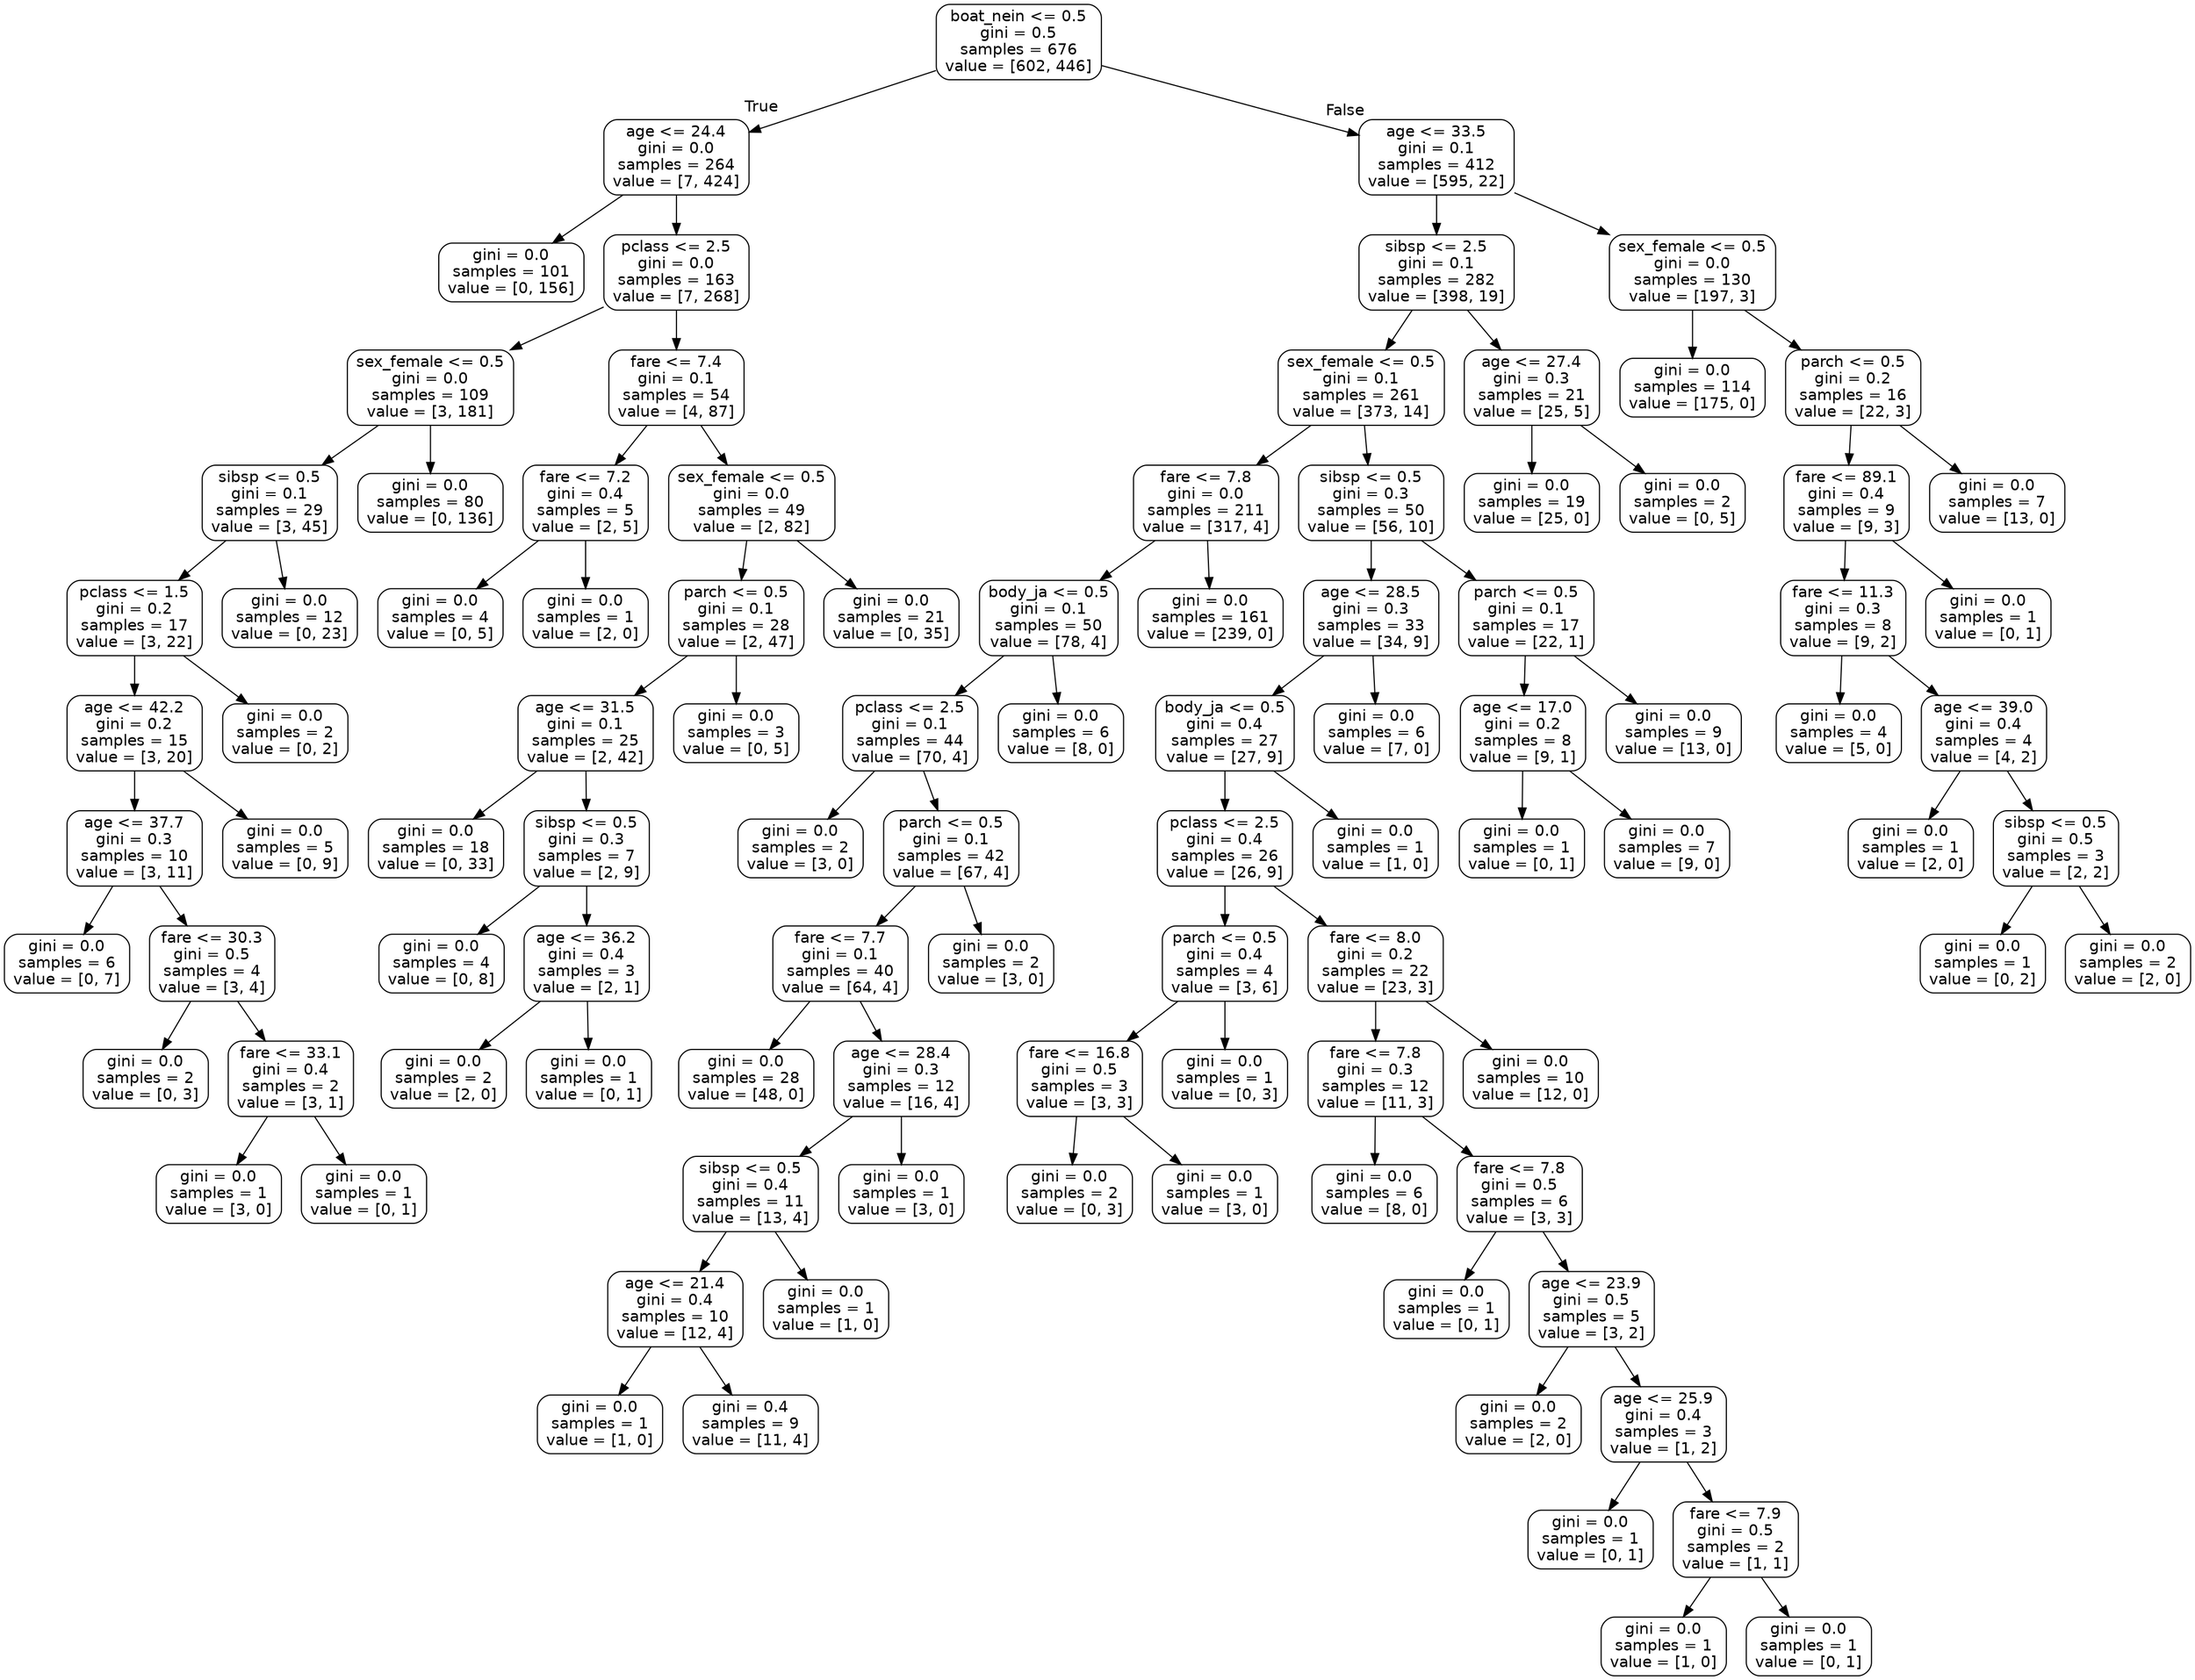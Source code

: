 digraph Tree {
node [shape=box, style="rounded", color="black", fontname=helvetica] ;
edge [fontname=helvetica] ;
0 [label="boat_nein <= 0.5\ngini = 0.5\nsamples = 676\nvalue = [602, 446]"] ;
1 [label="age <= 24.4\ngini = 0.0\nsamples = 264\nvalue = [7, 424]"] ;
0 -> 1 [labeldistance=2.5, labelangle=45, headlabel="True"] ;
2 [label="gini = 0.0\nsamples = 101\nvalue = [0, 156]"] ;
1 -> 2 ;
3 [label="pclass <= 2.5\ngini = 0.0\nsamples = 163\nvalue = [7, 268]"] ;
1 -> 3 ;
4 [label="sex_female <= 0.5\ngini = 0.0\nsamples = 109\nvalue = [3, 181]"] ;
3 -> 4 ;
5 [label="sibsp <= 0.5\ngini = 0.1\nsamples = 29\nvalue = [3, 45]"] ;
4 -> 5 ;
6 [label="pclass <= 1.5\ngini = 0.2\nsamples = 17\nvalue = [3, 22]"] ;
5 -> 6 ;
7 [label="age <= 42.2\ngini = 0.2\nsamples = 15\nvalue = [3, 20]"] ;
6 -> 7 ;
8 [label="age <= 37.7\ngini = 0.3\nsamples = 10\nvalue = [3, 11]"] ;
7 -> 8 ;
9 [label="gini = 0.0\nsamples = 6\nvalue = [0, 7]"] ;
8 -> 9 ;
10 [label="fare <= 30.3\ngini = 0.5\nsamples = 4\nvalue = [3, 4]"] ;
8 -> 10 ;
11 [label="gini = 0.0\nsamples = 2\nvalue = [0, 3]"] ;
10 -> 11 ;
12 [label="fare <= 33.1\ngini = 0.4\nsamples = 2\nvalue = [3, 1]"] ;
10 -> 12 ;
13 [label="gini = 0.0\nsamples = 1\nvalue = [3, 0]"] ;
12 -> 13 ;
14 [label="gini = 0.0\nsamples = 1\nvalue = [0, 1]"] ;
12 -> 14 ;
15 [label="gini = 0.0\nsamples = 5\nvalue = [0, 9]"] ;
7 -> 15 ;
16 [label="gini = 0.0\nsamples = 2\nvalue = [0, 2]"] ;
6 -> 16 ;
17 [label="gini = 0.0\nsamples = 12\nvalue = [0, 23]"] ;
5 -> 17 ;
18 [label="gini = 0.0\nsamples = 80\nvalue = [0, 136]"] ;
4 -> 18 ;
19 [label="fare <= 7.4\ngini = 0.1\nsamples = 54\nvalue = [4, 87]"] ;
3 -> 19 ;
20 [label="fare <= 7.2\ngini = 0.4\nsamples = 5\nvalue = [2, 5]"] ;
19 -> 20 ;
21 [label="gini = 0.0\nsamples = 4\nvalue = [0, 5]"] ;
20 -> 21 ;
22 [label="gini = 0.0\nsamples = 1\nvalue = [2, 0]"] ;
20 -> 22 ;
23 [label="sex_female <= 0.5\ngini = 0.0\nsamples = 49\nvalue = [2, 82]"] ;
19 -> 23 ;
24 [label="parch <= 0.5\ngini = 0.1\nsamples = 28\nvalue = [2, 47]"] ;
23 -> 24 ;
25 [label="age <= 31.5\ngini = 0.1\nsamples = 25\nvalue = [2, 42]"] ;
24 -> 25 ;
26 [label="gini = 0.0\nsamples = 18\nvalue = [0, 33]"] ;
25 -> 26 ;
27 [label="sibsp <= 0.5\ngini = 0.3\nsamples = 7\nvalue = [2, 9]"] ;
25 -> 27 ;
28 [label="gini = 0.0\nsamples = 4\nvalue = [0, 8]"] ;
27 -> 28 ;
29 [label="age <= 36.2\ngini = 0.4\nsamples = 3\nvalue = [2, 1]"] ;
27 -> 29 ;
30 [label="gini = 0.0\nsamples = 2\nvalue = [2, 0]"] ;
29 -> 30 ;
31 [label="gini = 0.0\nsamples = 1\nvalue = [0, 1]"] ;
29 -> 31 ;
32 [label="gini = 0.0\nsamples = 3\nvalue = [0, 5]"] ;
24 -> 32 ;
33 [label="gini = 0.0\nsamples = 21\nvalue = [0, 35]"] ;
23 -> 33 ;
34 [label="age <= 33.5\ngini = 0.1\nsamples = 412\nvalue = [595, 22]"] ;
0 -> 34 [labeldistance=2.5, labelangle=-45, headlabel="False"] ;
35 [label="sibsp <= 2.5\ngini = 0.1\nsamples = 282\nvalue = [398, 19]"] ;
34 -> 35 ;
36 [label="sex_female <= 0.5\ngini = 0.1\nsamples = 261\nvalue = [373, 14]"] ;
35 -> 36 ;
37 [label="fare <= 7.8\ngini = 0.0\nsamples = 211\nvalue = [317, 4]"] ;
36 -> 37 ;
38 [label="body_ja <= 0.5\ngini = 0.1\nsamples = 50\nvalue = [78, 4]"] ;
37 -> 38 ;
39 [label="pclass <= 2.5\ngini = 0.1\nsamples = 44\nvalue = [70, 4]"] ;
38 -> 39 ;
40 [label="gini = 0.0\nsamples = 2\nvalue = [3, 0]"] ;
39 -> 40 ;
41 [label="parch <= 0.5\ngini = 0.1\nsamples = 42\nvalue = [67, 4]"] ;
39 -> 41 ;
42 [label="fare <= 7.7\ngini = 0.1\nsamples = 40\nvalue = [64, 4]"] ;
41 -> 42 ;
43 [label="gini = 0.0\nsamples = 28\nvalue = [48, 0]"] ;
42 -> 43 ;
44 [label="age <= 28.4\ngini = 0.3\nsamples = 12\nvalue = [16, 4]"] ;
42 -> 44 ;
45 [label="sibsp <= 0.5\ngini = 0.4\nsamples = 11\nvalue = [13, 4]"] ;
44 -> 45 ;
46 [label="age <= 21.4\ngini = 0.4\nsamples = 10\nvalue = [12, 4]"] ;
45 -> 46 ;
47 [label="gini = 0.0\nsamples = 1\nvalue = [1, 0]"] ;
46 -> 47 ;
48 [label="gini = 0.4\nsamples = 9\nvalue = [11, 4]"] ;
46 -> 48 ;
49 [label="gini = 0.0\nsamples = 1\nvalue = [1, 0]"] ;
45 -> 49 ;
50 [label="gini = 0.0\nsamples = 1\nvalue = [3, 0]"] ;
44 -> 50 ;
51 [label="gini = 0.0\nsamples = 2\nvalue = [3, 0]"] ;
41 -> 51 ;
52 [label="gini = 0.0\nsamples = 6\nvalue = [8, 0]"] ;
38 -> 52 ;
53 [label="gini = 0.0\nsamples = 161\nvalue = [239, 0]"] ;
37 -> 53 ;
54 [label="sibsp <= 0.5\ngini = 0.3\nsamples = 50\nvalue = [56, 10]"] ;
36 -> 54 ;
55 [label="age <= 28.5\ngini = 0.3\nsamples = 33\nvalue = [34, 9]"] ;
54 -> 55 ;
56 [label="body_ja <= 0.5\ngini = 0.4\nsamples = 27\nvalue = [27, 9]"] ;
55 -> 56 ;
57 [label="pclass <= 2.5\ngini = 0.4\nsamples = 26\nvalue = [26, 9]"] ;
56 -> 57 ;
58 [label="parch <= 0.5\ngini = 0.4\nsamples = 4\nvalue = [3, 6]"] ;
57 -> 58 ;
59 [label="fare <= 16.8\ngini = 0.5\nsamples = 3\nvalue = [3, 3]"] ;
58 -> 59 ;
60 [label="gini = 0.0\nsamples = 2\nvalue = [0, 3]"] ;
59 -> 60 ;
61 [label="gini = 0.0\nsamples = 1\nvalue = [3, 0]"] ;
59 -> 61 ;
62 [label="gini = 0.0\nsamples = 1\nvalue = [0, 3]"] ;
58 -> 62 ;
63 [label="fare <= 8.0\ngini = 0.2\nsamples = 22\nvalue = [23, 3]"] ;
57 -> 63 ;
64 [label="fare <= 7.8\ngini = 0.3\nsamples = 12\nvalue = [11, 3]"] ;
63 -> 64 ;
65 [label="gini = 0.0\nsamples = 6\nvalue = [8, 0]"] ;
64 -> 65 ;
66 [label="fare <= 7.8\ngini = 0.5\nsamples = 6\nvalue = [3, 3]"] ;
64 -> 66 ;
67 [label="gini = 0.0\nsamples = 1\nvalue = [0, 1]"] ;
66 -> 67 ;
68 [label="age <= 23.9\ngini = 0.5\nsamples = 5\nvalue = [3, 2]"] ;
66 -> 68 ;
69 [label="gini = 0.0\nsamples = 2\nvalue = [2, 0]"] ;
68 -> 69 ;
70 [label="age <= 25.9\ngini = 0.4\nsamples = 3\nvalue = [1, 2]"] ;
68 -> 70 ;
71 [label="gini = 0.0\nsamples = 1\nvalue = [0, 1]"] ;
70 -> 71 ;
72 [label="fare <= 7.9\ngini = 0.5\nsamples = 2\nvalue = [1, 1]"] ;
70 -> 72 ;
73 [label="gini = 0.0\nsamples = 1\nvalue = [1, 0]"] ;
72 -> 73 ;
74 [label="gini = 0.0\nsamples = 1\nvalue = [0, 1]"] ;
72 -> 74 ;
75 [label="gini = 0.0\nsamples = 10\nvalue = [12, 0]"] ;
63 -> 75 ;
76 [label="gini = 0.0\nsamples = 1\nvalue = [1, 0]"] ;
56 -> 76 ;
77 [label="gini = 0.0\nsamples = 6\nvalue = [7, 0]"] ;
55 -> 77 ;
78 [label="parch <= 0.5\ngini = 0.1\nsamples = 17\nvalue = [22, 1]"] ;
54 -> 78 ;
79 [label="age <= 17.0\ngini = 0.2\nsamples = 8\nvalue = [9, 1]"] ;
78 -> 79 ;
80 [label="gini = 0.0\nsamples = 1\nvalue = [0, 1]"] ;
79 -> 80 ;
81 [label="gini = 0.0\nsamples = 7\nvalue = [9, 0]"] ;
79 -> 81 ;
82 [label="gini = 0.0\nsamples = 9\nvalue = [13, 0]"] ;
78 -> 82 ;
83 [label="age <= 27.4\ngini = 0.3\nsamples = 21\nvalue = [25, 5]"] ;
35 -> 83 ;
84 [label="gini = 0.0\nsamples = 19\nvalue = [25, 0]"] ;
83 -> 84 ;
85 [label="gini = 0.0\nsamples = 2\nvalue = [0, 5]"] ;
83 -> 85 ;
86 [label="sex_female <= 0.5\ngini = 0.0\nsamples = 130\nvalue = [197, 3]"] ;
34 -> 86 ;
87 [label="gini = 0.0\nsamples = 114\nvalue = [175, 0]"] ;
86 -> 87 ;
88 [label="parch <= 0.5\ngini = 0.2\nsamples = 16\nvalue = [22, 3]"] ;
86 -> 88 ;
89 [label="fare <= 89.1\ngini = 0.4\nsamples = 9\nvalue = [9, 3]"] ;
88 -> 89 ;
90 [label="fare <= 11.3\ngini = 0.3\nsamples = 8\nvalue = [9, 2]"] ;
89 -> 90 ;
91 [label="gini = 0.0\nsamples = 4\nvalue = [5, 0]"] ;
90 -> 91 ;
92 [label="age <= 39.0\ngini = 0.4\nsamples = 4\nvalue = [4, 2]"] ;
90 -> 92 ;
93 [label="gini = 0.0\nsamples = 1\nvalue = [2, 0]"] ;
92 -> 93 ;
94 [label="sibsp <= 0.5\ngini = 0.5\nsamples = 3\nvalue = [2, 2]"] ;
92 -> 94 ;
95 [label="gini = 0.0\nsamples = 1\nvalue = [0, 2]"] ;
94 -> 95 ;
96 [label="gini = 0.0\nsamples = 2\nvalue = [2, 0]"] ;
94 -> 96 ;
97 [label="gini = 0.0\nsamples = 1\nvalue = [0, 1]"] ;
89 -> 97 ;
98 [label="gini = 0.0\nsamples = 7\nvalue = [13, 0]"] ;
88 -> 98 ;
}